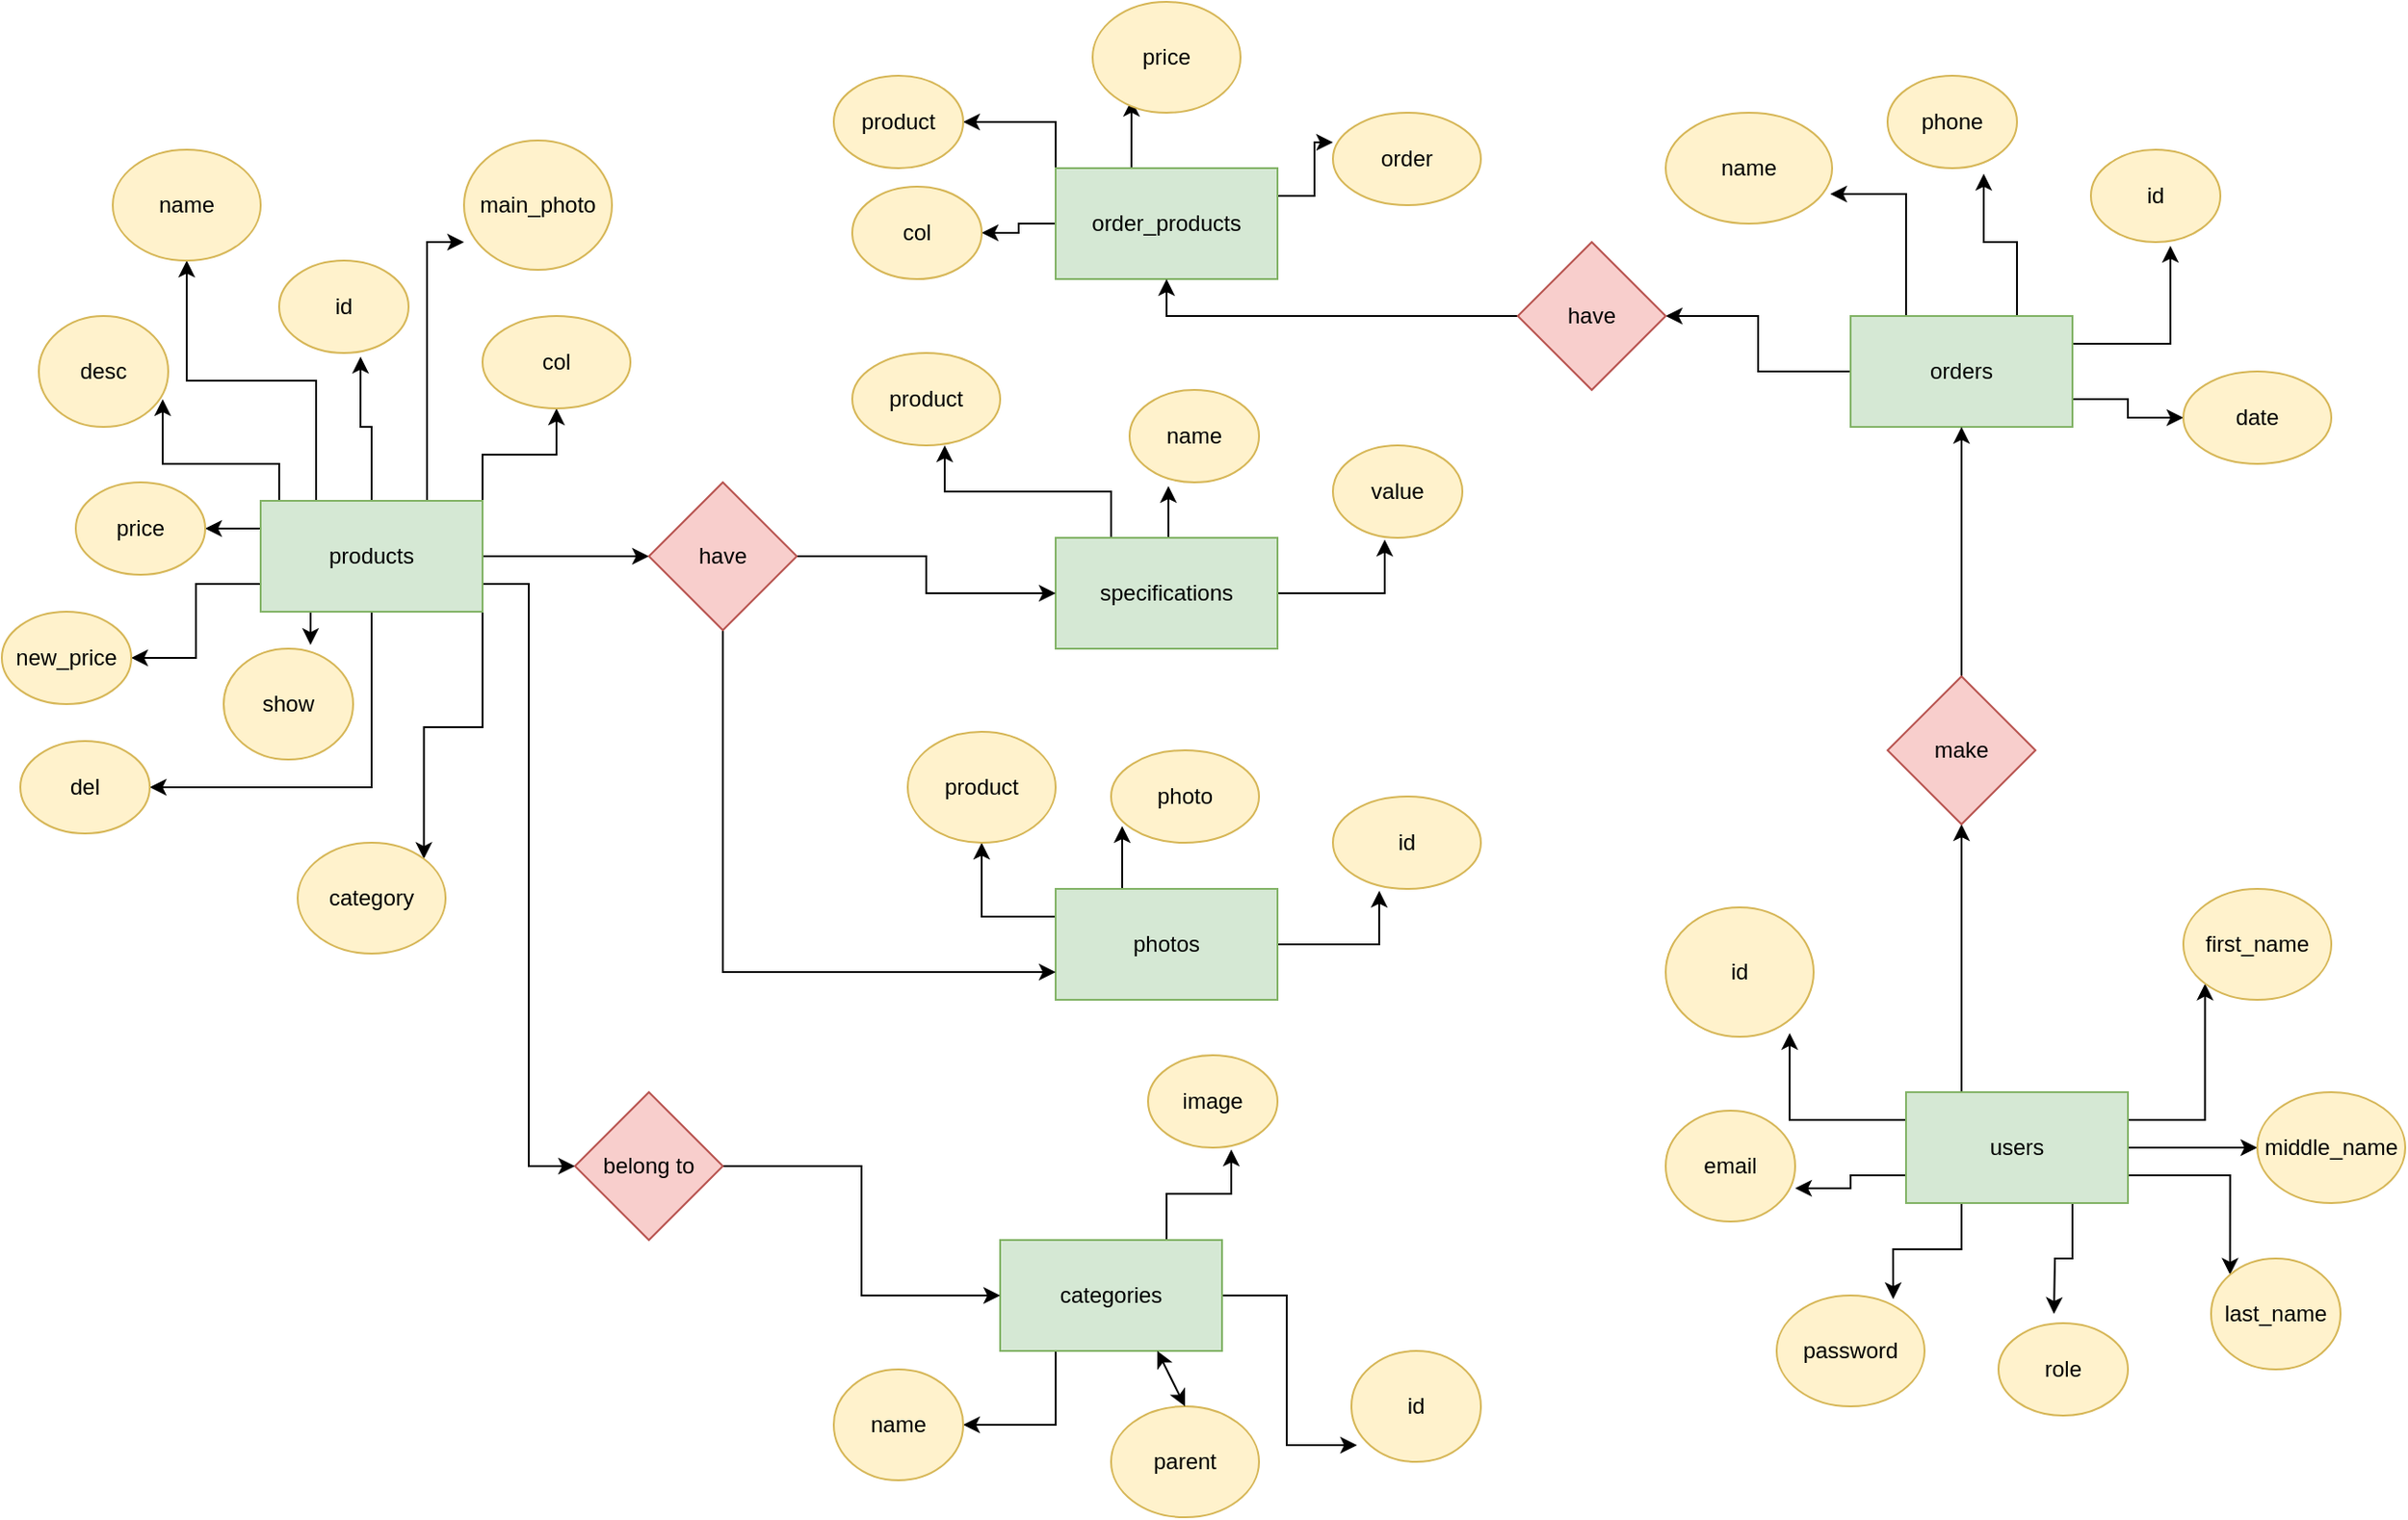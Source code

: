 <mxfile version="14.6.13" type="github">
  <diagram name="Page-1" id="ad52d381-51e7-2e0d-a935-2d0ddd2fd229">
    <mxGraphModel dx="862" dy="895" grid="1" gridSize="10" guides="1" tooltips="1" connect="1" arrows="1" fold="1" page="1" pageScale="1" pageWidth="1100" pageHeight="850" background="none" math="0" shadow="0">
      <root>
        <mxCell id="0" />
        <mxCell id="1" parent="0" />
        <mxCell id="4Z3fvCkt99TCQZcz4V7g-72" style="edgeStyle=orthogonalEdgeStyle;rounded=0;orthogonalLoop=1;jettySize=auto;html=1;exitX=1;exitY=1;exitDx=0;exitDy=0;entryX=1;entryY=0;entryDx=0;entryDy=0;" edge="1" parent="1" source="4Z3fvCkt99TCQZcz4V7g-3" target="4Z3fvCkt99TCQZcz4V7g-5">
          <mxGeometry relative="1" as="geometry" />
        </mxCell>
        <mxCell id="4Z3fvCkt99TCQZcz4V7g-78" style="edgeStyle=orthogonalEdgeStyle;rounded=0;orthogonalLoop=1;jettySize=auto;html=1;exitX=0.5;exitY=1;exitDx=0;exitDy=0;entryX=1;entryY=0.5;entryDx=0;entryDy=0;" edge="1" parent="1" source="4Z3fvCkt99TCQZcz4V7g-3" target="4Z3fvCkt99TCQZcz4V7g-12">
          <mxGeometry relative="1" as="geometry" />
        </mxCell>
        <mxCell id="4Z3fvCkt99TCQZcz4V7g-79" style="edgeStyle=orthogonalEdgeStyle;rounded=0;orthogonalLoop=1;jettySize=auto;html=1;exitX=0.25;exitY=1;exitDx=0;exitDy=0;entryX=0.671;entryY=-0.033;entryDx=0;entryDy=0;entryPerimeter=0;" edge="1" parent="1" source="4Z3fvCkt99TCQZcz4V7g-3" target="4Z3fvCkt99TCQZcz4V7g-11">
          <mxGeometry relative="1" as="geometry" />
        </mxCell>
        <mxCell id="4Z3fvCkt99TCQZcz4V7g-81" style="edgeStyle=orthogonalEdgeStyle;rounded=0;orthogonalLoop=1;jettySize=auto;html=1;exitX=0;exitY=0.75;exitDx=0;exitDy=0;entryX=1;entryY=0.5;entryDx=0;entryDy=0;" edge="1" parent="1" source="4Z3fvCkt99TCQZcz4V7g-3" target="4Z3fvCkt99TCQZcz4V7g-9">
          <mxGeometry relative="1" as="geometry" />
        </mxCell>
        <mxCell id="4Z3fvCkt99TCQZcz4V7g-83" style="edgeStyle=orthogonalEdgeStyle;rounded=0;orthogonalLoop=1;jettySize=auto;html=1;exitX=0;exitY=0.25;exitDx=0;exitDy=0;entryX=1;entryY=0.5;entryDx=0;entryDy=0;" edge="1" parent="1" source="4Z3fvCkt99TCQZcz4V7g-3" target="4Z3fvCkt99TCQZcz4V7g-8">
          <mxGeometry relative="1" as="geometry" />
        </mxCell>
        <mxCell id="4Z3fvCkt99TCQZcz4V7g-84" style="edgeStyle=orthogonalEdgeStyle;rounded=0;orthogonalLoop=1;jettySize=auto;html=1;exitX=0.25;exitY=0;exitDx=0;exitDy=0;entryX=0.957;entryY=0.75;entryDx=0;entryDy=0;entryPerimeter=0;" edge="1" parent="1" source="4Z3fvCkt99TCQZcz4V7g-3" target="4Z3fvCkt99TCQZcz4V7g-7">
          <mxGeometry relative="1" as="geometry">
            <Array as="points">
              <mxPoint x="170" y="290" />
              <mxPoint x="170" y="270" />
              <mxPoint x="107" y="270" />
            </Array>
          </mxGeometry>
        </mxCell>
        <mxCell id="4Z3fvCkt99TCQZcz4V7g-85" style="edgeStyle=orthogonalEdgeStyle;rounded=0;orthogonalLoop=1;jettySize=auto;html=1;exitX=0.25;exitY=0;exitDx=0;exitDy=0;entryX=0.5;entryY=1;entryDx=0;entryDy=0;" edge="1" parent="1" source="4Z3fvCkt99TCQZcz4V7g-3" target="4Z3fvCkt99TCQZcz4V7g-6">
          <mxGeometry relative="1" as="geometry" />
        </mxCell>
        <mxCell id="4Z3fvCkt99TCQZcz4V7g-86" style="edgeStyle=orthogonalEdgeStyle;rounded=0;orthogonalLoop=1;jettySize=auto;html=1;exitX=0.5;exitY=0;exitDx=0;exitDy=0;entryX=0.629;entryY=1.04;entryDx=0;entryDy=0;entryPerimeter=0;" edge="1" parent="1" source="4Z3fvCkt99TCQZcz4V7g-3" target="4Z3fvCkt99TCQZcz4V7g-4">
          <mxGeometry relative="1" as="geometry" />
        </mxCell>
        <mxCell id="4Z3fvCkt99TCQZcz4V7g-87" style="edgeStyle=orthogonalEdgeStyle;rounded=0;orthogonalLoop=1;jettySize=auto;html=1;exitX=0.75;exitY=0;exitDx=0;exitDy=0;entryX=0;entryY=0.786;entryDx=0;entryDy=0;entryPerimeter=0;" edge="1" parent="1" source="4Z3fvCkt99TCQZcz4V7g-3" target="4Z3fvCkt99TCQZcz4V7g-10">
          <mxGeometry relative="1" as="geometry" />
        </mxCell>
        <mxCell id="4Z3fvCkt99TCQZcz4V7g-117" style="edgeStyle=orthogonalEdgeStyle;rounded=0;orthogonalLoop=1;jettySize=auto;html=1;exitX=1;exitY=0.5;exitDx=0;exitDy=0;entryX=0;entryY=0.5;entryDx=0;entryDy=0;" edge="1" parent="1" source="4Z3fvCkt99TCQZcz4V7g-3" target="4Z3fvCkt99TCQZcz4V7g-115">
          <mxGeometry relative="1" as="geometry" />
        </mxCell>
        <mxCell id="4Z3fvCkt99TCQZcz4V7g-130" style="edgeStyle=orthogonalEdgeStyle;rounded=0;orthogonalLoop=1;jettySize=auto;html=1;exitX=1;exitY=0.75;exitDx=0;exitDy=0;entryX=0;entryY=0.5;entryDx=0;entryDy=0;" edge="1" parent="1" source="4Z3fvCkt99TCQZcz4V7g-3" target="4Z3fvCkt99TCQZcz4V7g-116">
          <mxGeometry relative="1" as="geometry" />
        </mxCell>
        <mxCell id="4Z3fvCkt99TCQZcz4V7g-136" style="edgeStyle=orthogonalEdgeStyle;rounded=0;orthogonalLoop=1;jettySize=auto;html=1;exitX=1;exitY=0;exitDx=0;exitDy=0;" edge="1" parent="1" source="4Z3fvCkt99TCQZcz4V7g-3" target="4Z3fvCkt99TCQZcz4V7g-134">
          <mxGeometry relative="1" as="geometry" />
        </mxCell>
        <mxCell id="4Z3fvCkt99TCQZcz4V7g-3" value="products" style="rounded=0;whiteSpace=wrap;html=1;fillColor=#d5e8d4;strokeColor=#82b366;" vertex="1" parent="1">
          <mxGeometry x="160" y="290" width="120" height="60" as="geometry" />
        </mxCell>
        <mxCell id="4Z3fvCkt99TCQZcz4V7g-4" value="id" style="ellipse;whiteSpace=wrap;html=1;fillColor=#fff2cc;strokeColor=#d6b656;" vertex="1" parent="1">
          <mxGeometry x="170" y="160" width="70" height="50" as="geometry" />
        </mxCell>
        <mxCell id="4Z3fvCkt99TCQZcz4V7g-5" value="category" style="ellipse;whiteSpace=wrap;html=1;fillColor=#fff2cc;strokeColor=#d6b656;" vertex="1" parent="1">
          <mxGeometry x="180" y="475" width="80" height="60" as="geometry" />
        </mxCell>
        <mxCell id="4Z3fvCkt99TCQZcz4V7g-6" value="name" style="ellipse;whiteSpace=wrap;html=1;fillColor=#fff2cc;strokeColor=#d6b656;" vertex="1" parent="1">
          <mxGeometry x="80" y="100" width="80" height="60" as="geometry" />
        </mxCell>
        <mxCell id="4Z3fvCkt99TCQZcz4V7g-7" value="desc" style="ellipse;whiteSpace=wrap;html=1;fillColor=#fff2cc;strokeColor=#d6b656;" vertex="1" parent="1">
          <mxGeometry x="40" y="190" width="70" height="60" as="geometry" />
        </mxCell>
        <mxCell id="4Z3fvCkt99TCQZcz4V7g-8" value="price" style="ellipse;whiteSpace=wrap;html=1;fillColor=#fff2cc;strokeColor=#d6b656;" vertex="1" parent="1">
          <mxGeometry x="60" y="280" width="70" height="50" as="geometry" />
        </mxCell>
        <mxCell id="4Z3fvCkt99TCQZcz4V7g-9" value="new_price" style="ellipse;whiteSpace=wrap;html=1;fillColor=#fff2cc;strokeColor=#d6b656;" vertex="1" parent="1">
          <mxGeometry x="20" y="350" width="70" height="50" as="geometry" />
        </mxCell>
        <mxCell id="4Z3fvCkt99TCQZcz4V7g-10" value="main_photo" style="ellipse;whiteSpace=wrap;html=1;fillColor=#fff2cc;strokeColor=#d6b656;" vertex="1" parent="1">
          <mxGeometry x="270" y="95" width="80" height="70" as="geometry" />
        </mxCell>
        <mxCell id="4Z3fvCkt99TCQZcz4V7g-11" value="show" style="ellipse;whiteSpace=wrap;html=1;fillColor=#fff2cc;strokeColor=#d6b656;" vertex="1" parent="1">
          <mxGeometry x="140" y="370" width="70" height="60" as="geometry" />
        </mxCell>
        <mxCell id="4Z3fvCkt99TCQZcz4V7g-12" value="del" style="ellipse;whiteSpace=wrap;html=1;fillColor=#fff2cc;strokeColor=#d6b656;" vertex="1" parent="1">
          <mxGeometry x="30" y="420" width="70" height="50" as="geometry" />
        </mxCell>
        <mxCell id="4Z3fvCkt99TCQZcz4V7g-88" style="edgeStyle=orthogonalEdgeStyle;rounded=0;orthogonalLoop=1;jettySize=auto;html=1;exitX=0;exitY=0;exitDx=0;exitDy=0;entryX=1;entryY=0.5;entryDx=0;entryDy=0;" edge="1" parent="1" source="4Z3fvCkt99TCQZcz4V7g-13" target="4Z3fvCkt99TCQZcz4V7g-15">
          <mxGeometry relative="1" as="geometry" />
        </mxCell>
        <mxCell id="4Z3fvCkt99TCQZcz4V7g-89" style="edgeStyle=orthogonalEdgeStyle;rounded=0;orthogonalLoop=1;jettySize=auto;html=1;exitX=0.25;exitY=0;exitDx=0;exitDy=0;entryX=0.263;entryY=0.883;entryDx=0;entryDy=0;entryPerimeter=0;" edge="1" parent="1" source="4Z3fvCkt99TCQZcz4V7g-13" target="4Z3fvCkt99TCQZcz4V7g-16">
          <mxGeometry relative="1" as="geometry" />
        </mxCell>
        <mxCell id="4Z3fvCkt99TCQZcz4V7g-90" style="edgeStyle=orthogonalEdgeStyle;rounded=0;orthogonalLoop=1;jettySize=auto;html=1;exitX=1;exitY=0.25;exitDx=0;exitDy=0;entryX=0;entryY=0.32;entryDx=0;entryDy=0;entryPerimeter=0;" edge="1" parent="1" source="4Z3fvCkt99TCQZcz4V7g-13" target="4Z3fvCkt99TCQZcz4V7g-14">
          <mxGeometry relative="1" as="geometry" />
        </mxCell>
        <mxCell id="4Z3fvCkt99TCQZcz4V7g-138" style="edgeStyle=orthogonalEdgeStyle;rounded=0;orthogonalLoop=1;jettySize=auto;html=1;exitX=0;exitY=0.5;exitDx=0;exitDy=0;entryX=1;entryY=0.5;entryDx=0;entryDy=0;" edge="1" parent="1" source="4Z3fvCkt99TCQZcz4V7g-13" target="4Z3fvCkt99TCQZcz4V7g-137">
          <mxGeometry relative="1" as="geometry" />
        </mxCell>
        <mxCell id="4Z3fvCkt99TCQZcz4V7g-13" value="order_products" style="rounded=0;whiteSpace=wrap;html=1;fillColor=#d5e8d4;strokeColor=#82b366;" vertex="1" parent="1">
          <mxGeometry x="590" y="110" width="120" height="60" as="geometry" />
        </mxCell>
        <mxCell id="4Z3fvCkt99TCQZcz4V7g-14" value="order" style="ellipse;whiteSpace=wrap;html=1;fillColor=#fff2cc;strokeColor=#d6b656;" vertex="1" parent="1">
          <mxGeometry x="740" y="80" width="80" height="50" as="geometry" />
        </mxCell>
        <mxCell id="4Z3fvCkt99TCQZcz4V7g-15" value="product" style="ellipse;whiteSpace=wrap;html=1;fillColor=#fff2cc;strokeColor=#d6b656;" vertex="1" parent="1">
          <mxGeometry x="470" y="60" width="70" height="50" as="geometry" />
        </mxCell>
        <mxCell id="4Z3fvCkt99TCQZcz4V7g-16" value="price" style="ellipse;whiteSpace=wrap;html=1;fillColor=#fff2cc;strokeColor=#d6b656;" vertex="1" parent="1">
          <mxGeometry x="610" y="20" width="80" height="60" as="geometry" />
        </mxCell>
        <mxCell id="4Z3fvCkt99TCQZcz4V7g-92" style="edgeStyle=orthogonalEdgeStyle;rounded=0;orthogonalLoop=1;jettySize=auto;html=1;exitX=0.5;exitY=0;exitDx=0;exitDy=0;entryX=0.3;entryY=1.04;entryDx=0;entryDy=0;entryPerimeter=0;" edge="1" parent="1" source="4Z3fvCkt99TCQZcz4V7g-17" target="4Z3fvCkt99TCQZcz4V7g-19">
          <mxGeometry relative="1" as="geometry" />
        </mxCell>
        <mxCell id="4Z3fvCkt99TCQZcz4V7g-93" style="edgeStyle=orthogonalEdgeStyle;rounded=0;orthogonalLoop=1;jettySize=auto;html=1;exitX=1;exitY=0.5;exitDx=0;exitDy=0;entryX=0.4;entryY=1.02;entryDx=0;entryDy=0;entryPerimeter=0;" edge="1" parent="1" source="4Z3fvCkt99TCQZcz4V7g-17" target="4Z3fvCkt99TCQZcz4V7g-18">
          <mxGeometry relative="1" as="geometry" />
        </mxCell>
        <mxCell id="4Z3fvCkt99TCQZcz4V7g-94" style="edgeStyle=orthogonalEdgeStyle;rounded=0;orthogonalLoop=1;jettySize=auto;html=1;exitX=0.25;exitY=0;exitDx=0;exitDy=0;entryX=0.625;entryY=1;entryDx=0;entryDy=0;entryPerimeter=0;" edge="1" parent="1" source="4Z3fvCkt99TCQZcz4V7g-17" target="4Z3fvCkt99TCQZcz4V7g-20">
          <mxGeometry relative="1" as="geometry" />
        </mxCell>
        <mxCell id="4Z3fvCkt99TCQZcz4V7g-17" value="specifications" style="rounded=0;whiteSpace=wrap;html=1;fillColor=#d5e8d4;strokeColor=#82b366;" vertex="1" parent="1">
          <mxGeometry x="590" y="310" width="120" height="60" as="geometry" />
        </mxCell>
        <mxCell id="4Z3fvCkt99TCQZcz4V7g-18" value="value" style="ellipse;whiteSpace=wrap;html=1;fillColor=#fff2cc;strokeColor=#d6b656;" vertex="1" parent="1">
          <mxGeometry x="740" y="260" width="70" height="50" as="geometry" />
        </mxCell>
        <mxCell id="4Z3fvCkt99TCQZcz4V7g-19" value="name" style="ellipse;whiteSpace=wrap;html=1;fillColor=#fff2cc;strokeColor=#d6b656;" vertex="1" parent="1">
          <mxGeometry x="630" y="230" width="70" height="50" as="geometry" />
        </mxCell>
        <mxCell id="4Z3fvCkt99TCQZcz4V7g-20" value="product" style="ellipse;whiteSpace=wrap;html=1;fillColor=#fff2cc;strokeColor=#d6b656;" vertex="1" parent="1">
          <mxGeometry x="480" y="210" width="80" height="50" as="geometry" />
        </mxCell>
        <mxCell id="4Z3fvCkt99TCQZcz4V7g-95" style="edgeStyle=orthogonalEdgeStyle;rounded=0;orthogonalLoop=1;jettySize=auto;html=1;exitX=0;exitY=0.25;exitDx=0;exitDy=0;entryX=0.5;entryY=1;entryDx=0;entryDy=0;" edge="1" parent="1" source="4Z3fvCkt99TCQZcz4V7g-21" target="4Z3fvCkt99TCQZcz4V7g-23">
          <mxGeometry relative="1" as="geometry" />
        </mxCell>
        <mxCell id="4Z3fvCkt99TCQZcz4V7g-96" style="edgeStyle=orthogonalEdgeStyle;rounded=0;orthogonalLoop=1;jettySize=auto;html=1;exitX=0.25;exitY=0;exitDx=0;exitDy=0;entryX=0.075;entryY=0.82;entryDx=0;entryDy=0;entryPerimeter=0;" edge="1" parent="1" source="4Z3fvCkt99TCQZcz4V7g-21" target="4Z3fvCkt99TCQZcz4V7g-24">
          <mxGeometry relative="1" as="geometry" />
        </mxCell>
        <mxCell id="4Z3fvCkt99TCQZcz4V7g-97" style="edgeStyle=orthogonalEdgeStyle;rounded=0;orthogonalLoop=1;jettySize=auto;html=1;exitX=1;exitY=0.5;exitDx=0;exitDy=0;entryX=0.313;entryY=1.02;entryDx=0;entryDy=0;entryPerimeter=0;" edge="1" parent="1" source="4Z3fvCkt99TCQZcz4V7g-21" target="4Z3fvCkt99TCQZcz4V7g-22">
          <mxGeometry relative="1" as="geometry" />
        </mxCell>
        <mxCell id="4Z3fvCkt99TCQZcz4V7g-21" value="photos" style="rounded=0;whiteSpace=wrap;html=1;fillColor=#d5e8d4;strokeColor=#82b366;" vertex="1" parent="1">
          <mxGeometry x="590" y="500" width="120" height="60" as="geometry" />
        </mxCell>
        <mxCell id="4Z3fvCkt99TCQZcz4V7g-22" value="id" style="ellipse;whiteSpace=wrap;html=1;fillColor=#fff2cc;strokeColor=#d6b656;" vertex="1" parent="1">
          <mxGeometry x="740" y="450" width="80" height="50" as="geometry" />
        </mxCell>
        <mxCell id="4Z3fvCkt99TCQZcz4V7g-23" value="product" style="ellipse;whiteSpace=wrap;html=1;fillColor=#fff2cc;strokeColor=#d6b656;" vertex="1" parent="1">
          <mxGeometry x="510" y="415" width="80" height="60" as="geometry" />
        </mxCell>
        <mxCell id="4Z3fvCkt99TCQZcz4V7g-24" value="photo" style="ellipse;whiteSpace=wrap;html=1;fillColor=#fff2cc;strokeColor=#d6b656;" vertex="1" parent="1">
          <mxGeometry x="620" y="425" width="80" height="50" as="geometry" />
        </mxCell>
        <mxCell id="4Z3fvCkt99TCQZcz4V7g-98" style="edgeStyle=orthogonalEdgeStyle;rounded=0;orthogonalLoop=1;jettySize=auto;html=1;exitX=1;exitY=0.5;exitDx=0;exitDy=0;entryX=0.043;entryY=0.85;entryDx=0;entryDy=0;entryPerimeter=0;" edge="1" parent="1" source="4Z3fvCkt99TCQZcz4V7g-25" target="4Z3fvCkt99TCQZcz4V7g-26">
          <mxGeometry relative="1" as="geometry" />
        </mxCell>
        <mxCell id="4Z3fvCkt99TCQZcz4V7g-99" style="edgeStyle=orthogonalEdgeStyle;rounded=0;orthogonalLoop=1;jettySize=auto;html=1;exitX=0.75;exitY=0;exitDx=0;exitDy=0;entryX=0.643;entryY=1.02;entryDx=0;entryDy=0;entryPerimeter=0;" edge="1" parent="1" source="4Z3fvCkt99TCQZcz4V7g-25" target="4Z3fvCkt99TCQZcz4V7g-29">
          <mxGeometry relative="1" as="geometry" />
        </mxCell>
        <mxCell id="4Z3fvCkt99TCQZcz4V7g-101" style="edgeStyle=orthogonalEdgeStyle;rounded=0;orthogonalLoop=1;jettySize=auto;html=1;exitX=0.25;exitY=1;exitDx=0;exitDy=0;entryX=1;entryY=0.5;entryDx=0;entryDy=0;" edge="1" parent="1" source="4Z3fvCkt99TCQZcz4V7g-25" target="4Z3fvCkt99TCQZcz4V7g-27">
          <mxGeometry relative="1" as="geometry" />
        </mxCell>
        <mxCell id="4Z3fvCkt99TCQZcz4V7g-25" value="categories" style="rounded=0;whiteSpace=wrap;html=1;fillColor=#d5e8d4;strokeColor=#82b366;" vertex="1" parent="1">
          <mxGeometry x="560" y="690" width="120" height="60" as="geometry" />
        </mxCell>
        <mxCell id="4Z3fvCkt99TCQZcz4V7g-26" value="id" style="ellipse;whiteSpace=wrap;html=1;fillColor=#fff2cc;strokeColor=#d6b656;" vertex="1" parent="1">
          <mxGeometry x="750" y="750" width="70" height="60" as="geometry" />
        </mxCell>
        <mxCell id="4Z3fvCkt99TCQZcz4V7g-27" value="name" style="ellipse;whiteSpace=wrap;html=1;fillColor=#fff2cc;strokeColor=#d6b656;" vertex="1" parent="1">
          <mxGeometry x="470" y="760" width="70" height="60" as="geometry" />
        </mxCell>
        <mxCell id="4Z3fvCkt99TCQZcz4V7g-29" value="image" style="ellipse;whiteSpace=wrap;html=1;fillColor=#fff2cc;strokeColor=#d6b656;" vertex="1" parent="1">
          <mxGeometry x="640" y="590" width="70" height="50" as="geometry" />
        </mxCell>
        <mxCell id="4Z3fvCkt99TCQZcz4V7g-109" style="edgeStyle=orthogonalEdgeStyle;rounded=0;orthogonalLoop=1;jettySize=auto;html=1;exitX=1;exitY=0.75;exitDx=0;exitDy=0;entryX=0;entryY=0.5;entryDx=0;entryDy=0;" edge="1" parent="1" source="4Z3fvCkt99TCQZcz4V7g-30" target="4Z3fvCkt99TCQZcz4V7g-34">
          <mxGeometry relative="1" as="geometry" />
        </mxCell>
        <mxCell id="4Z3fvCkt99TCQZcz4V7g-110" style="edgeStyle=orthogonalEdgeStyle;rounded=0;orthogonalLoop=1;jettySize=auto;html=1;exitX=1;exitY=0.25;exitDx=0;exitDy=0;entryX=0.614;entryY=1.04;entryDx=0;entryDy=0;entryPerimeter=0;" edge="1" parent="1" source="4Z3fvCkt99TCQZcz4V7g-30" target="4Z3fvCkt99TCQZcz4V7g-31">
          <mxGeometry relative="1" as="geometry" />
        </mxCell>
        <mxCell id="4Z3fvCkt99TCQZcz4V7g-111" style="edgeStyle=orthogonalEdgeStyle;rounded=0;orthogonalLoop=1;jettySize=auto;html=1;exitX=0.75;exitY=0;exitDx=0;exitDy=0;entryX=0.743;entryY=1.06;entryDx=0;entryDy=0;entryPerimeter=0;" edge="1" parent="1" source="4Z3fvCkt99TCQZcz4V7g-30" target="4Z3fvCkt99TCQZcz4V7g-33">
          <mxGeometry relative="1" as="geometry" />
        </mxCell>
        <mxCell id="4Z3fvCkt99TCQZcz4V7g-112" style="edgeStyle=orthogonalEdgeStyle;rounded=0;orthogonalLoop=1;jettySize=auto;html=1;exitX=0.25;exitY=0;exitDx=0;exitDy=0;entryX=0.989;entryY=0.733;entryDx=0;entryDy=0;entryPerimeter=0;" edge="1" parent="1" source="4Z3fvCkt99TCQZcz4V7g-30" target="4Z3fvCkt99TCQZcz4V7g-32">
          <mxGeometry relative="1" as="geometry" />
        </mxCell>
        <mxCell id="4Z3fvCkt99TCQZcz4V7g-128" style="edgeStyle=orthogonalEdgeStyle;rounded=0;orthogonalLoop=1;jettySize=auto;html=1;exitX=0;exitY=0.5;exitDx=0;exitDy=0;entryX=1;entryY=0.5;entryDx=0;entryDy=0;" edge="1" parent="1" source="4Z3fvCkt99TCQZcz4V7g-30" target="4Z3fvCkt99TCQZcz4V7g-127">
          <mxGeometry relative="1" as="geometry" />
        </mxCell>
        <mxCell id="4Z3fvCkt99TCQZcz4V7g-30" value="orders" style="rounded=0;whiteSpace=wrap;html=1;fillColor=#d5e8d4;strokeColor=#82b366;" vertex="1" parent="1">
          <mxGeometry x="1020" y="190" width="120" height="60" as="geometry" />
        </mxCell>
        <mxCell id="4Z3fvCkt99TCQZcz4V7g-31" value="id" style="ellipse;whiteSpace=wrap;html=1;fillColor=#fff2cc;strokeColor=#d6b656;" vertex="1" parent="1">
          <mxGeometry x="1150" y="100" width="70" height="50" as="geometry" />
        </mxCell>
        <mxCell id="4Z3fvCkt99TCQZcz4V7g-32" value="name" style="ellipse;whiteSpace=wrap;html=1;fillColor=#fff2cc;strokeColor=#d6b656;" vertex="1" parent="1">
          <mxGeometry x="920" y="80" width="90" height="60" as="geometry" />
        </mxCell>
        <mxCell id="4Z3fvCkt99TCQZcz4V7g-33" value="phone" style="ellipse;whiteSpace=wrap;html=1;fillColor=#fff2cc;strokeColor=#d6b656;" vertex="1" parent="1">
          <mxGeometry x="1040" y="60" width="70" height="50" as="geometry" />
        </mxCell>
        <mxCell id="4Z3fvCkt99TCQZcz4V7g-34" value="date" style="ellipse;whiteSpace=wrap;html=1;fillColor=#fff2cc;strokeColor=#d6b656;" vertex="1" parent="1">
          <mxGeometry x="1200" y="220" width="80" height="50" as="geometry" />
        </mxCell>
        <mxCell id="4Z3fvCkt99TCQZcz4V7g-102" style="edgeStyle=orthogonalEdgeStyle;rounded=0;orthogonalLoop=1;jettySize=auto;html=1;exitX=1;exitY=0.5;exitDx=0;exitDy=0;entryX=0;entryY=0.5;entryDx=0;entryDy=0;" edge="1" parent="1" source="4Z3fvCkt99TCQZcz4V7g-35" target="4Z3fvCkt99TCQZcz4V7g-41">
          <mxGeometry relative="1" as="geometry" />
        </mxCell>
        <mxCell id="4Z3fvCkt99TCQZcz4V7g-103" style="edgeStyle=orthogonalEdgeStyle;rounded=0;orthogonalLoop=1;jettySize=auto;html=1;exitX=1;exitY=0.25;exitDx=0;exitDy=0;entryX=0;entryY=1;entryDx=0;entryDy=0;" edge="1" parent="1" source="4Z3fvCkt99TCQZcz4V7g-35" target="4Z3fvCkt99TCQZcz4V7g-39">
          <mxGeometry relative="1" as="geometry" />
        </mxCell>
        <mxCell id="4Z3fvCkt99TCQZcz4V7g-104" style="edgeStyle=orthogonalEdgeStyle;rounded=0;orthogonalLoop=1;jettySize=auto;html=1;exitX=1;exitY=0.75;exitDx=0;exitDy=0;entryX=0;entryY=0;entryDx=0;entryDy=0;" edge="1" parent="1" source="4Z3fvCkt99TCQZcz4V7g-35" target="4Z3fvCkt99TCQZcz4V7g-40">
          <mxGeometry relative="1" as="geometry" />
        </mxCell>
        <mxCell id="4Z3fvCkt99TCQZcz4V7g-105" style="edgeStyle=orthogonalEdgeStyle;rounded=0;orthogonalLoop=1;jettySize=auto;html=1;exitX=0.75;exitY=1;exitDx=0;exitDy=0;" edge="1" parent="1" source="4Z3fvCkt99TCQZcz4V7g-35">
          <mxGeometry relative="1" as="geometry">
            <mxPoint x="1130" y="730" as="targetPoint" />
          </mxGeometry>
        </mxCell>
        <mxCell id="4Z3fvCkt99TCQZcz4V7g-106" style="edgeStyle=orthogonalEdgeStyle;rounded=0;orthogonalLoop=1;jettySize=auto;html=1;exitX=0.25;exitY=1;exitDx=0;exitDy=0;entryX=0.788;entryY=0.033;entryDx=0;entryDy=0;entryPerimeter=0;" edge="1" parent="1" source="4Z3fvCkt99TCQZcz4V7g-35" target="4Z3fvCkt99TCQZcz4V7g-38">
          <mxGeometry relative="1" as="geometry" />
        </mxCell>
        <mxCell id="4Z3fvCkt99TCQZcz4V7g-107" style="edgeStyle=orthogonalEdgeStyle;rounded=0;orthogonalLoop=1;jettySize=auto;html=1;exitX=0;exitY=0.75;exitDx=0;exitDy=0;entryX=1;entryY=0.7;entryDx=0;entryDy=0;entryPerimeter=0;" edge="1" parent="1" source="4Z3fvCkt99TCQZcz4V7g-35" target="4Z3fvCkt99TCQZcz4V7g-37">
          <mxGeometry relative="1" as="geometry" />
        </mxCell>
        <mxCell id="4Z3fvCkt99TCQZcz4V7g-108" style="edgeStyle=orthogonalEdgeStyle;rounded=0;orthogonalLoop=1;jettySize=auto;html=1;exitX=0;exitY=0.25;exitDx=0;exitDy=0;entryX=0.838;entryY=0.971;entryDx=0;entryDy=0;entryPerimeter=0;" edge="1" parent="1" source="4Z3fvCkt99TCQZcz4V7g-35" target="4Z3fvCkt99TCQZcz4V7g-36">
          <mxGeometry relative="1" as="geometry" />
        </mxCell>
        <mxCell id="4Z3fvCkt99TCQZcz4V7g-125" style="edgeStyle=orthogonalEdgeStyle;rounded=0;orthogonalLoop=1;jettySize=auto;html=1;exitX=0.25;exitY=0;exitDx=0;exitDy=0;entryX=0.5;entryY=1;entryDx=0;entryDy=0;" edge="1" parent="1" source="4Z3fvCkt99TCQZcz4V7g-35" target="4Z3fvCkt99TCQZcz4V7g-114">
          <mxGeometry relative="1" as="geometry" />
        </mxCell>
        <mxCell id="4Z3fvCkt99TCQZcz4V7g-35" value="users" style="rounded=0;whiteSpace=wrap;html=1;fillColor=#d5e8d4;strokeColor=#82b366;" vertex="1" parent="1">
          <mxGeometry x="1050" y="610" width="120" height="60" as="geometry" />
        </mxCell>
        <mxCell id="4Z3fvCkt99TCQZcz4V7g-36" value="id" style="ellipse;whiteSpace=wrap;html=1;fillColor=#fff2cc;strokeColor=#d6b656;" vertex="1" parent="1">
          <mxGeometry x="920" y="510" width="80" height="70" as="geometry" />
        </mxCell>
        <mxCell id="4Z3fvCkt99TCQZcz4V7g-37" value="email" style="ellipse;whiteSpace=wrap;html=1;fillColor=#fff2cc;strokeColor=#d6b656;" vertex="1" parent="1">
          <mxGeometry x="920" y="620" width="70" height="60" as="geometry" />
        </mxCell>
        <mxCell id="4Z3fvCkt99TCQZcz4V7g-38" value="password" style="ellipse;whiteSpace=wrap;html=1;fillColor=#fff2cc;strokeColor=#d6b656;" vertex="1" parent="1">
          <mxGeometry x="980" y="720" width="80" height="60" as="geometry" />
        </mxCell>
        <mxCell id="4Z3fvCkt99TCQZcz4V7g-39" value="first_name" style="ellipse;whiteSpace=wrap;html=1;fillColor=#fff2cc;strokeColor=#d6b656;" vertex="1" parent="1">
          <mxGeometry x="1200" y="500" width="80" height="60" as="geometry" />
        </mxCell>
        <mxCell id="4Z3fvCkt99TCQZcz4V7g-40" value="last_name" style="ellipse;whiteSpace=wrap;html=1;fillColor=#fff2cc;strokeColor=#d6b656;" vertex="1" parent="1">
          <mxGeometry x="1215" y="700" width="70" height="60" as="geometry" />
        </mxCell>
        <mxCell id="4Z3fvCkt99TCQZcz4V7g-41" value="middle_name" style="ellipse;whiteSpace=wrap;html=1;fillColor=#fff2cc;strokeColor=#d6b656;" vertex="1" parent="1">
          <mxGeometry x="1240" y="610" width="80" height="60" as="geometry" />
        </mxCell>
        <mxCell id="4Z3fvCkt99TCQZcz4V7g-42" value="role" style="ellipse;whiteSpace=wrap;html=1;fillColor=#fff2cc;strokeColor=#d6b656;" vertex="1" parent="1">
          <mxGeometry x="1100" y="735" width="70" height="50" as="geometry" />
        </mxCell>
        <mxCell id="4Z3fvCkt99TCQZcz4V7g-126" style="edgeStyle=orthogonalEdgeStyle;rounded=0;orthogonalLoop=1;jettySize=auto;html=1;exitX=0.5;exitY=0;exitDx=0;exitDy=0;entryX=0.5;entryY=1;entryDx=0;entryDy=0;" edge="1" parent="1" source="4Z3fvCkt99TCQZcz4V7g-114" target="4Z3fvCkt99TCQZcz4V7g-30">
          <mxGeometry relative="1" as="geometry" />
        </mxCell>
        <mxCell id="4Z3fvCkt99TCQZcz4V7g-114" value="make" style="rhombus;whiteSpace=wrap;html=1;fillColor=#f8cecc;strokeColor=#b85450;" vertex="1" parent="1">
          <mxGeometry x="1040" y="385" width="80" height="80" as="geometry" />
        </mxCell>
        <mxCell id="4Z3fvCkt99TCQZcz4V7g-119" style="edgeStyle=orthogonalEdgeStyle;rounded=0;orthogonalLoop=1;jettySize=auto;html=1;exitX=1;exitY=0.5;exitDx=0;exitDy=0;entryX=0;entryY=0.5;entryDx=0;entryDy=0;" edge="1" parent="1" source="4Z3fvCkt99TCQZcz4V7g-115" target="4Z3fvCkt99TCQZcz4V7g-17">
          <mxGeometry relative="1" as="geometry" />
        </mxCell>
        <mxCell id="4Z3fvCkt99TCQZcz4V7g-120" style="edgeStyle=orthogonalEdgeStyle;rounded=0;orthogonalLoop=1;jettySize=auto;html=1;exitX=0.5;exitY=1;exitDx=0;exitDy=0;entryX=0;entryY=0.75;entryDx=0;entryDy=0;" edge="1" parent="1" source="4Z3fvCkt99TCQZcz4V7g-115" target="4Z3fvCkt99TCQZcz4V7g-21">
          <mxGeometry relative="1" as="geometry" />
        </mxCell>
        <mxCell id="4Z3fvCkt99TCQZcz4V7g-115" value="have" style="rhombus;whiteSpace=wrap;html=1;fillColor=#f8cecc;strokeColor=#b85450;" vertex="1" parent="1">
          <mxGeometry x="370" y="280" width="80" height="80" as="geometry" />
        </mxCell>
        <mxCell id="4Z3fvCkt99TCQZcz4V7g-121" style="edgeStyle=orthogonalEdgeStyle;rounded=0;orthogonalLoop=1;jettySize=auto;html=1;exitX=1;exitY=0.5;exitDx=0;exitDy=0;entryX=0;entryY=0.5;entryDx=0;entryDy=0;" edge="1" parent="1" source="4Z3fvCkt99TCQZcz4V7g-116" target="4Z3fvCkt99TCQZcz4V7g-25">
          <mxGeometry relative="1" as="geometry" />
        </mxCell>
        <mxCell id="4Z3fvCkt99TCQZcz4V7g-116" value="belong to" style="rhombus;whiteSpace=wrap;html=1;fillColor=#f8cecc;strokeColor=#b85450;" vertex="1" parent="1">
          <mxGeometry x="330" y="610" width="80" height="80" as="geometry" />
        </mxCell>
        <mxCell id="4Z3fvCkt99TCQZcz4V7g-129" style="edgeStyle=orthogonalEdgeStyle;rounded=0;orthogonalLoop=1;jettySize=auto;html=1;exitX=0;exitY=0.5;exitDx=0;exitDy=0;entryX=0.5;entryY=1;entryDx=0;entryDy=0;" edge="1" parent="1" source="4Z3fvCkt99TCQZcz4V7g-127" target="4Z3fvCkt99TCQZcz4V7g-13">
          <mxGeometry relative="1" as="geometry" />
        </mxCell>
        <mxCell id="4Z3fvCkt99TCQZcz4V7g-127" value="have" style="rhombus;whiteSpace=wrap;html=1;fillColor=#f8cecc;strokeColor=#b85450;" vertex="1" parent="1">
          <mxGeometry x="840" y="150" width="80" height="80" as="geometry" />
        </mxCell>
        <mxCell id="4Z3fvCkt99TCQZcz4V7g-131" value="parent" style="ellipse;whiteSpace=wrap;html=1;fillColor=#fff2cc;strokeColor=#d6b656;" vertex="1" parent="1">
          <mxGeometry x="620" y="780" width="80" height="60" as="geometry" />
        </mxCell>
        <mxCell id="4Z3fvCkt99TCQZcz4V7g-132" value="" style="endArrow=classic;startArrow=classic;html=1;exitX=0.5;exitY=0;exitDx=0;exitDy=0;" edge="1" parent="1" source="4Z3fvCkt99TCQZcz4V7g-131">
          <mxGeometry width="50" height="50" relative="1" as="geometry">
            <mxPoint x="595" y="800" as="sourcePoint" />
            <mxPoint x="645" y="750" as="targetPoint" />
          </mxGeometry>
        </mxCell>
        <mxCell id="4Z3fvCkt99TCQZcz4V7g-134" value="col" style="ellipse;whiteSpace=wrap;html=1;fillColor=#fff2cc;strokeColor=#d6b656;" vertex="1" parent="1">
          <mxGeometry x="280" y="190" width="80" height="50" as="geometry" />
        </mxCell>
        <mxCell id="4Z3fvCkt99TCQZcz4V7g-137" value="col" style="ellipse;whiteSpace=wrap;html=1;fillColor=#fff2cc;strokeColor=#d6b656;" vertex="1" parent="1">
          <mxGeometry x="480" y="120" width="70" height="50" as="geometry" />
        </mxCell>
      </root>
    </mxGraphModel>
  </diagram>
</mxfile>
